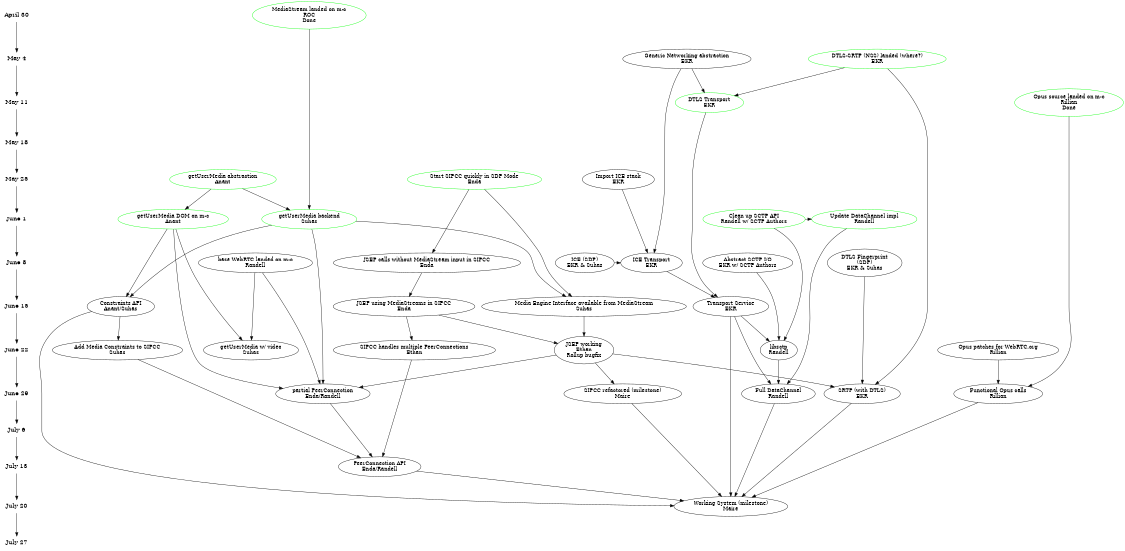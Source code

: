 digraph G {
ranksep=.75; size = "7.5,7.5";
{
node [shape=plaintext, fontsize=16]; /* the time-line graph */ 
     "April 30"-> "May 4"-> "May 11"-> "May 18"-> "May 25"-> "June 1"-> "June 8"-> "June 15"-> "June 22"-> "June 29"-> "July 6"-> "July 13"-> "July 20"-> "July 27"
}

	{rank = same; "April 30";
	   mediastream [label = "MediaStream landed on m-c\nROC\nDone" color=green];
        }
        
        {
           rank = same; "May 4";
	   genericio [label = "Generic Networking abstraction\nEKR"]
	   dtlssrtp [label = "DTLS-SRTP (NSS) landed (where?)\nEKR" color=green]
        }

	{rank = same; "May 11";
	   opussrc [label = "Opus source landed on m-c\nRillian\nDone" color = green]
	   dtlstransport [label = "DTLS Transport\nEKR"  color=green];
	}
        mediastream->getusermedia
	dtlssrtp -> dtlstransport
	genericio -> dtlstransport

	{rank = same; "May 18";
	}
	
	{rank = same; "May 25";
	   getusermedia_abstract [label = "getUserMedia abstraction\nAnant" color=green]
	   nicer [label = "Import ICE stack\nEKR"];
	   sipccsdp [ label = "Start SIPCC quickly in SDP Mode\nEnda" color=green];
        }	   	   
	getusermedia_abstract->getusermedia_DOM
	getusermedia_abstract->getusermedia
	webrtc->peerconnection_first

	{rank = same; "June 1";
	   sctpupdate [label = "Clean up SCTP API\nRandell w/ SCTP Authors" color=green];
	   datachannelupdate [label = "Update DataChannel impl\nRandell" color=green];
	   getusermedia [label = "getUserMedia backend\nSuhas" color=green]
	   getusermedia_DOM [label = "getUserMedia DOM on m-c\nAnant" color=green]
        }
	getusermedia -> peerconnection_first
	getusermedia_DOM -> peerconnection_first

	{rank = same; "June 8";
	   webrtc [label = "base WebRTC landed on m-c\nRandell"];
	   icetransport [ label = "ICE Transport\nEKR"];
	   sctpio [ label = "Abstract SCTP I/O\nEKR w/ SCTP Authors"]
	   dtlsfingerprint [ label = "DTLS Fingerprint\n(SDP)\nEKR & Suhas"];
	   iceparams [label = "ICE (SDP)\nEKR & Suhas"];
           sipccjsep [ label = "JSEP calls without MediaStream input in SIPCC\nEnda"];
	}

	nicer -> icetransport
	genericio -> icetransport
	iceparams -> icetransport
        sipccsdp -> sipccjsep

	{rank = same; "June 15";
	   constraints [label = "Constraints API\nAnant/Suhas"];
	   transport [label = "Transport Service\nEKR"];
           sipccjsepmediastreams [label = "JSEP using MediaStreams in SIPCC\nEnda"];
           sipccmediaengine [label = "Media Engine Interface available from MediaStream\nSuhas"];
	} 
	getusermedia_DOM -> constraints;
	getusermedia -> constraints;
	dtlstransport -> transport
	icetransport -> transport
	sipccjsep -> sipccjsepmediastreams
	getusermedia -> sipccmediaengine
        sipccsdp -> sipccmediaengine

        {rank = same; "June 22"; 
	  JSEP [ label = "JSEP working\nEthan\nRollup bugfix"]; 
          sipccmediaconstraints [ label = "Add Media Constraints to SIPCC\nSuhas"]; 
          sipccmultipeerconn [label = "SIPCC handles multiple PeerConnections\nEthan"];
          opuswebrtc [label = "Opus patches for WebRTC.org\nRillian"];
          getusermedia_video [label = "getUserMedia w/ video\nSuhas"]
          sctp_library [label = "libsctp\nRandell"];
        }
	sipccjsepmediastreams -> JSEP
	sipccmediaengine -> JSEP
        sipccjsepmediastreams -> sipccmultipeerconn
	constraints -> sipccmediaconstraints
	getusermedia_DOM -> getusermedia_video
	webrtc -> getusermedia_video

        {rank = same; "June 29"; 
	   datachannel [label = "Full DataChannel\nRandell"];
	   srtp [label = "SRTP (with DTLS)\nEKR"] 
	   sipccrefactor [label = "SIPCC refactored (milestone)\nMaire"];
	   peerconnection_first [label = "partial PeerConnection\nEnda/Randell"];
	   opus [ label = "Functional Opus calls\nRillian"];
	}
        dtlsfingerprint -> srtp
	dtlssrtp -> srtp
	JSEP -> srtp
	JSEP -> peerconnection_first
        JSEP -> sipccrefactor
	opussrc -> opus
	opuswebrtc -> opus

        {rank = same; "July 13"; 
	   peerconnection [label = "PeerConnection API\nEnda/Randell"];
	}
	peerconnection_first -> peerconnection
        sipccmediaconstraints -> peerconnection
        sipccmultipeerconn -> peerconnection

        {rank = same; "July 20"; 
	   working [ label = "Working System (milestone)\nMaire" ] 
	}
	

	transport -> working
	transport -> datachannel
	peerconnection -> working
	sctpio-> sctp_library
	sctpupdate -> sctp_library
	sctpupdate -> datachannelupdate
	datachannelupdate -> datachannel
	sctp_library -> datachannel
	transport -> sctp_library
	datachannel -> working
	srtp -> working
	constraints->working
	opus -> working
	sipccrefactor -> working
}
